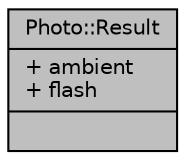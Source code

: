 digraph "Photo::Result"
{
 // LATEX_PDF_SIZE
  edge [fontname="Helvetica",fontsize="10",labelfontname="Helvetica",labelfontsize="10"];
  node [fontname="Helvetica",fontsize="10",shape=record];
  Node1 [label="{Photo::Result\n|+ ambient\l+ flash\l|}",height=0.2,width=0.4,color="black", fillcolor="grey75", style="filled", fontcolor="black",tooltip=" "];
}
